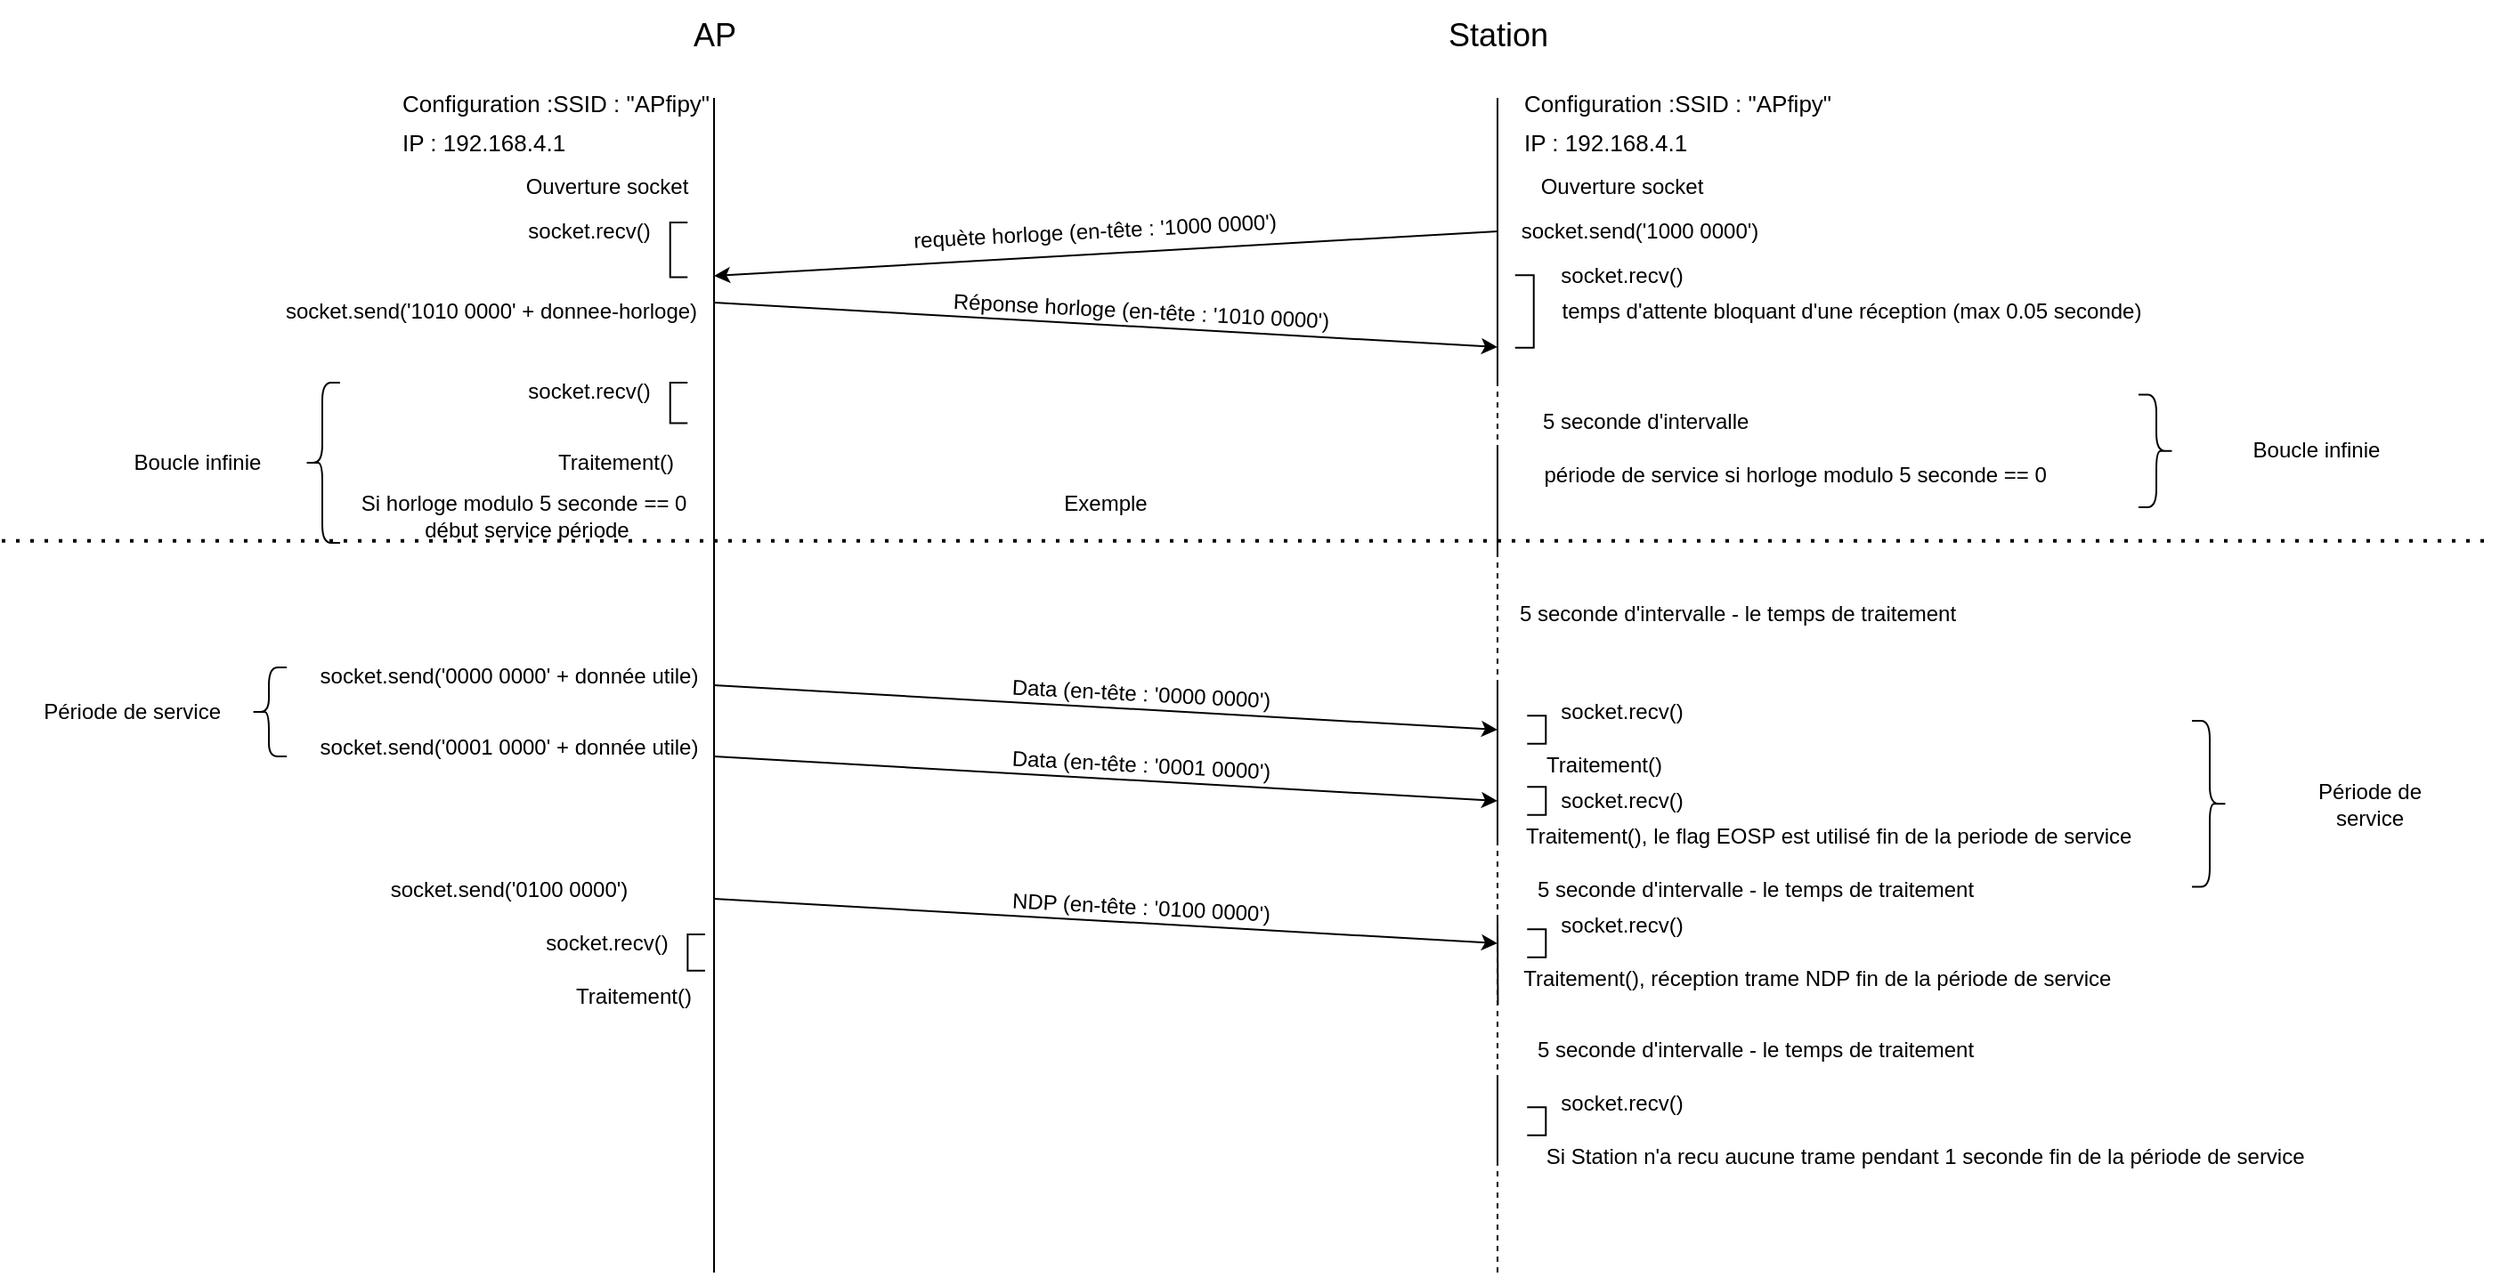 <mxfile version="21.3.5" type="device">
  <diagram name="Page-1" id="SMfYlNHpg3Qnstrv-gT0">
    <mxGraphModel dx="1505" dy="612" grid="1" gridSize="10" guides="1" tooltips="1" connect="1" arrows="1" fold="1" page="0" pageScale="1" pageWidth="827" pageHeight="1169" math="0" shadow="0">
      <root>
        <mxCell id="0" />
        <mxCell id="1" parent="0" />
        <mxCell id="NWbZZgmx0wOtJZBRiWbx-14" value="" style="shape=partialRectangle;whiteSpace=wrap;html=1;bottom=1;right=1;left=1;top=0;fillColor=none;routingCenterX=-0.5;rotation=90;" parent="1" vertex="1">
          <mxGeometry x="164.64" y="160.74" width="30.71" height="9.26" as="geometry" />
        </mxCell>
        <mxCell id="NWbZZgmx0wOtJZBRiWbx-1" value="" style="endArrow=none;html=1;rounded=0;" parent="1" edge="1">
          <mxGeometry width="50" height="50" relative="1" as="geometry">
            <mxPoint x="200" y="740" as="sourcePoint" />
            <mxPoint x="200" y="80" as="targetPoint" />
          </mxGeometry>
        </mxCell>
        <mxCell id="NWbZZgmx0wOtJZBRiWbx-2" value="&lt;font style=&quot;font-size: 18px;&quot;&gt;AP&lt;/font&gt;" style="text;html=1;align=center;verticalAlign=middle;resizable=0;points=[];autosize=1;strokeColor=none;fillColor=none;" parent="1" vertex="1">
          <mxGeometry x="175" y="25" width="50" height="40" as="geometry" />
        </mxCell>
        <mxCell id="NWbZZgmx0wOtJZBRiWbx-4" value="&lt;font style=&quot;font-size: 18px;&quot;&gt;Station&lt;/font&gt;" style="text;html=1;align=center;verticalAlign=middle;resizable=0;points=[];autosize=1;strokeColor=none;fillColor=none;" parent="1" vertex="1">
          <mxGeometry x="600" y="25" width="80" height="40" as="geometry" />
        </mxCell>
        <mxCell id="NWbZZgmx0wOtJZBRiWbx-5" value="" style="endArrow=none;html=1;rounded=0;" parent="1" edge="1">
          <mxGeometry width="50" height="50" relative="1" as="geometry">
            <mxPoint x="640" y="240" as="sourcePoint" />
            <mxPoint x="640" y="80" as="targetPoint" />
          </mxGeometry>
        </mxCell>
        <mxCell id="NWbZZgmx0wOtJZBRiWbx-6" value="&lt;h1 style=&quot;font-size: 13px; line-height: 70%;&quot;&gt;&lt;span style=&quot;font-weight: normal;&quot;&gt;&lt;font style=&quot;font-size: 13px;&quot;&gt;Configuration :&lt;/font&gt;SSID : &quot;APfipy&quot;&lt;/span&gt;&lt;/h1&gt;&lt;p style=&quot;font-size: 13px; line-height: 70%;&quot;&gt;&lt;font style=&quot;font-size: 13px;&quot;&gt;IP : 192.168.4.1&lt;/font&gt;&lt;/p&gt;" style="text;html=1;strokeColor=none;fillColor=none;spacing=5;spacingTop=-20;whiteSpace=wrap;overflow=hidden;rounded=0;" parent="1" vertex="1">
          <mxGeometry x="20" y="80" width="190" height="40" as="geometry" />
        </mxCell>
        <mxCell id="NWbZZgmx0wOtJZBRiWbx-7" value="Ouverture socket" style="text;html=1;strokeColor=none;fillColor=none;align=center;verticalAlign=middle;whiteSpace=wrap;rounded=0;" parent="1" vertex="1">
          <mxGeometry x="80" y="120" width="120" height="20" as="geometry" />
        </mxCell>
        <mxCell id="NWbZZgmx0wOtJZBRiWbx-8" value="socket.recv()" style="text;html=1;strokeColor=none;fillColor=none;align=center;verticalAlign=middle;whiteSpace=wrap;rounded=0;" parent="1" vertex="1">
          <mxGeometry x="90" y="140" width="80" height="30" as="geometry" />
        </mxCell>
        <mxCell id="NWbZZgmx0wOtJZBRiWbx-9" value="" style="endArrow=classic;html=1;rounded=0;exitX=0;exitY=0.5;exitDx=0;exitDy=0;" parent="1" source="NWbZZgmx0wOtJZBRiWbx-11" edge="1">
          <mxGeometry width="50" height="50" relative="1" as="geometry">
            <mxPoint x="640" y="150" as="sourcePoint" />
            <mxPoint x="200" y="180" as="targetPoint" />
          </mxGeometry>
        </mxCell>
        <mxCell id="NWbZZgmx0wOtJZBRiWbx-10" value="&lt;h1 style=&quot;font-size: 13px; line-height: 70%;&quot;&gt;&lt;span style=&quot;font-weight: normal;&quot;&gt;&lt;font style=&quot;font-size: 13px;&quot;&gt;Configuration :&lt;/font&gt;SSID : &quot;APfipy&quot;&lt;/span&gt;&lt;/h1&gt;&lt;p style=&quot;font-size: 13px; line-height: 70%;&quot;&gt;&lt;font style=&quot;font-size: 13px;&quot;&gt;IP : 192.168.4.1&lt;/font&gt;&lt;/p&gt;" style="text;html=1;strokeColor=none;fillColor=none;spacing=5;spacingTop=-20;whiteSpace=wrap;overflow=hidden;rounded=0;" parent="1" vertex="1">
          <mxGeometry x="650" y="80" width="190" height="40" as="geometry" />
        </mxCell>
        <mxCell id="NWbZZgmx0wOtJZBRiWbx-11" value="socket.send(&#39;1000 0000&#39;)" style="text;html=1;strokeColor=none;fillColor=none;align=center;verticalAlign=middle;whiteSpace=wrap;rounded=0;" parent="1" vertex="1">
          <mxGeometry x="640" y="140" width="160" height="30" as="geometry" />
        </mxCell>
        <mxCell id="NWbZZgmx0wOtJZBRiWbx-12" value="Ouverture socket" style="text;html=1;strokeColor=none;fillColor=none;align=center;verticalAlign=middle;whiteSpace=wrap;rounded=0;" parent="1" vertex="1">
          <mxGeometry x="650" y="120" width="120" height="20" as="geometry" />
        </mxCell>
        <mxCell id="NWbZZgmx0wOtJZBRiWbx-16" value="requète horloge (en-tête : &#39;1000 0000&#39;)" style="text;html=1;strokeColor=none;fillColor=none;align=center;verticalAlign=middle;whiteSpace=wrap;rounded=0;rotation=357;" parent="1" vertex="1">
          <mxGeometry x="294" y="140" width="240" height="30" as="geometry" />
        </mxCell>
        <mxCell id="NWbZZgmx0wOtJZBRiWbx-17" value="socket.recv()" style="text;html=1;strokeColor=none;fillColor=none;align=center;verticalAlign=middle;whiteSpace=wrap;rounded=0;" parent="1" vertex="1">
          <mxGeometry x="670" y="165" width="80" height="30" as="geometry" />
        </mxCell>
        <mxCell id="NWbZZgmx0wOtJZBRiWbx-18" value="" style="shape=partialRectangle;whiteSpace=wrap;html=1;bottom=1;right=1;left=1;top=0;fillColor=none;routingCenterX=-0.5;rotation=-90;" parent="1" vertex="1">
          <mxGeometry x="635" y="195" width="40.71" height="10" as="geometry" />
        </mxCell>
        <mxCell id="NWbZZgmx0wOtJZBRiWbx-20" value="" style="endArrow=classic;html=1;rounded=0;" parent="1" edge="1">
          <mxGeometry width="50" height="50" relative="1" as="geometry">
            <mxPoint x="200" y="195" as="sourcePoint" />
            <mxPoint x="640" y="220" as="targetPoint" />
          </mxGeometry>
        </mxCell>
        <mxCell id="NWbZZgmx0wOtJZBRiWbx-21" value="socket.send(&#39;1010 0000&#39; + donnee-horloge)" style="text;html=1;strokeColor=none;fillColor=none;align=center;verticalAlign=middle;whiteSpace=wrap;rounded=0;" parent="1" vertex="1">
          <mxGeometry x="-50" y="185" width="250" height="30" as="geometry" />
        </mxCell>
        <mxCell id="NWbZZgmx0wOtJZBRiWbx-22" value="Réponse horloge (en-tête : &#39;1010 0000&#39;)" style="text;html=1;strokeColor=none;fillColor=none;align=center;verticalAlign=middle;whiteSpace=wrap;rounded=0;rotation=3;" parent="1" vertex="1">
          <mxGeometry x="320" y="185" width="240" height="30" as="geometry" />
        </mxCell>
        <mxCell id="NWbZZgmx0wOtJZBRiWbx-24" value="temps d&#39;attente bloquant d&#39;une réception (max 0.05 seconde)" style="text;html=1;strokeColor=none;fillColor=none;align=center;verticalAlign=middle;whiteSpace=wrap;rounded=0;" parent="1" vertex="1">
          <mxGeometry x="664" y="185" width="350" height="30" as="geometry" />
        </mxCell>
        <mxCell id="nLO0gCaYjz6h9ZfIbC8Q-3" value="" style="endArrow=none;dashed=1;html=1;rounded=0;" edge="1" parent="1">
          <mxGeometry width="50" height="50" relative="1" as="geometry">
            <mxPoint x="640" y="740" as="sourcePoint" />
            <mxPoint x="640" y="240" as="targetPoint" />
          </mxGeometry>
        </mxCell>
        <mxCell id="nLO0gCaYjz6h9ZfIbC8Q-8" value="" style="shape=partialRectangle;whiteSpace=wrap;html=1;bottom=1;right=1;left=1;top=0;fillColor=none;routingCenterX=-0.5;rotation=90;" vertex="1" parent="1">
          <mxGeometry x="168.66" y="246.73" width="22.68" height="9.26" as="geometry" />
        </mxCell>
        <mxCell id="nLO0gCaYjz6h9ZfIbC8Q-9" value="socket.recv()" style="text;html=1;strokeColor=none;fillColor=none;align=center;verticalAlign=middle;whiteSpace=wrap;rounded=0;" vertex="1" parent="1">
          <mxGeometry x="90" y="230" width="80" height="30" as="geometry" />
        </mxCell>
        <mxCell id="nLO0gCaYjz6h9ZfIbC8Q-13" value="Traitement()" style="text;html=1;strokeColor=none;fillColor=none;align=center;verticalAlign=middle;whiteSpace=wrap;rounded=0;" vertex="1" parent="1">
          <mxGeometry x="115" y="270" width="60" height="30" as="geometry" />
        </mxCell>
        <mxCell id="nLO0gCaYjz6h9ZfIbC8Q-14" value="Si horloge modulo 5 seconde == 0&amp;nbsp;&lt;br&gt;début service période" style="text;html=1;strokeColor=none;fillColor=none;align=center;verticalAlign=middle;whiteSpace=wrap;rounded=0;" vertex="1" parent="1">
          <mxGeometry x="-20" y="300" width="230" height="30" as="geometry" />
        </mxCell>
        <mxCell id="nLO0gCaYjz6h9ZfIbC8Q-15" value="" style="shape=curlyBracket;whiteSpace=wrap;html=1;rounded=1;labelPosition=left;verticalLabelPosition=middle;align=right;verticalAlign=middle;" vertex="1" parent="1">
          <mxGeometry x="-30" y="240" width="20" height="90" as="geometry" />
        </mxCell>
        <mxCell id="nLO0gCaYjz6h9ZfIbC8Q-16" value="Boucle infinie" style="text;html=1;strokeColor=none;fillColor=none;align=center;verticalAlign=middle;whiteSpace=wrap;rounded=0;" vertex="1" parent="1">
          <mxGeometry x="-140" y="270" width="100" height="30" as="geometry" />
        </mxCell>
        <mxCell id="nLO0gCaYjz6h9ZfIbC8Q-18" value="5 seconde d&#39;intervalle&amp;nbsp;" style="text;html=1;strokeColor=none;fillColor=none;align=center;verticalAlign=middle;whiteSpace=wrap;rounded=0;" vertex="1" parent="1">
          <mxGeometry x="640" y="246.73" width="170" height="30" as="geometry" />
        </mxCell>
        <mxCell id="wnVpnBD2hjMtxrJWYH7X-1" value="" style="shape=partialRectangle;whiteSpace=wrap;html=1;bottom=1;right=1;left=1;top=0;fillColor=none;routingCenterX=-0.5;rotation=90;" vertex="1" parent="1">
          <mxGeometry x="179.64" y="555.57" width="20.36" height="9.26" as="geometry" />
        </mxCell>
        <mxCell id="wnVpnBD2hjMtxrJWYH7X-2" value="socket.recv()" style="text;html=1;strokeColor=none;fillColor=none;align=center;verticalAlign=middle;whiteSpace=wrap;rounded=0;" vertex="1" parent="1">
          <mxGeometry x="99.82" y="540" width="80" height="30" as="geometry" />
        </mxCell>
        <mxCell id="wnVpnBD2hjMtxrJWYH7X-3" value="Traitement()" style="text;html=1;strokeColor=none;fillColor=none;align=center;verticalAlign=middle;whiteSpace=wrap;rounded=0;" vertex="1" parent="1">
          <mxGeometry x="125" y="570" width="60" height="30" as="geometry" />
        </mxCell>
        <mxCell id="wnVpnBD2hjMtxrJWYH7X-4" value="" style="endArrow=classic;html=1;rounded=0;" edge="1" parent="1">
          <mxGeometry width="50" height="50" relative="1" as="geometry">
            <mxPoint x="200" y="410" as="sourcePoint" />
            <mxPoint x="640" y="435" as="targetPoint" />
          </mxGeometry>
        </mxCell>
        <mxCell id="wnVpnBD2hjMtxrJWYH7X-6" value="Data (en-tête : &#39;0000 0000&#39;)" style="text;html=1;strokeColor=none;fillColor=none;align=center;verticalAlign=middle;whiteSpace=wrap;rounded=0;rotation=3;" vertex="1" parent="1">
          <mxGeometry x="320" y="400" width="240" height="30" as="geometry" />
        </mxCell>
        <mxCell id="wnVpnBD2hjMtxrJWYH7X-7" value="socket.send(&#39;0000 0000&#39; + donnée utile)" style="text;html=1;strokeColor=none;fillColor=none;align=center;verticalAlign=middle;whiteSpace=wrap;rounded=0;" vertex="1" parent="1">
          <mxGeometry x="-30" y="390" width="230" height="30" as="geometry" />
        </mxCell>
        <mxCell id="wnVpnBD2hjMtxrJWYH7X-8" value="" style="endArrow=classic;html=1;rounded=0;" edge="1" parent="1">
          <mxGeometry width="50" height="50" relative="1" as="geometry">
            <mxPoint x="200" y="450" as="sourcePoint" />
            <mxPoint x="640" y="475" as="targetPoint" />
          </mxGeometry>
        </mxCell>
        <mxCell id="wnVpnBD2hjMtxrJWYH7X-9" value="Data (en-tête : &#39;0001&amp;nbsp;0000&#39;)" style="text;html=1;strokeColor=none;fillColor=none;align=center;verticalAlign=middle;whiteSpace=wrap;rounded=0;rotation=3;" vertex="1" parent="1">
          <mxGeometry x="320" y="440" width="240" height="30" as="geometry" />
        </mxCell>
        <mxCell id="wnVpnBD2hjMtxrJWYH7X-10" value="socket.send(&#39;0001 0000&#39; + donnée utile)" style="text;html=1;strokeColor=none;fillColor=none;align=center;verticalAlign=middle;whiteSpace=wrap;rounded=0;" vertex="1" parent="1">
          <mxGeometry x="-30" y="430" width="230" height="30" as="geometry" />
        </mxCell>
        <mxCell id="nLO0gCaYjz6h9ZfIbC8Q-19" value="" style="shape=curlyBracket;whiteSpace=wrap;html=1;rounded=1;labelPosition=left;verticalLabelPosition=middle;align=right;verticalAlign=middle;" vertex="1" parent="1">
          <mxGeometry x="-60" y="400" width="20" height="50" as="geometry" />
        </mxCell>
        <mxCell id="nLO0gCaYjz6h9ZfIbC8Q-20" value="Période de service&amp;nbsp;" style="text;html=1;strokeColor=none;fillColor=none;align=center;verticalAlign=middle;whiteSpace=wrap;rounded=0;" vertex="1" parent="1">
          <mxGeometry x="-180" y="410" width="110" height="30" as="geometry" />
        </mxCell>
        <mxCell id="nLO0gCaYjz6h9ZfIbC8Q-21" value="" style="endArrow=none;html=1;rounded=0;" edge="1" parent="1">
          <mxGeometry width="50" height="50" relative="1" as="geometry">
            <mxPoint x="640" y="410" as="sourcePoint" />
            <mxPoint x="640" y="500" as="targetPoint" />
          </mxGeometry>
        </mxCell>
        <mxCell id="nLO0gCaYjz6h9ZfIbC8Q-22" value="période de service si horloge modulo 5 seconde == 0&amp;nbsp;" style="text;html=1;strokeColor=none;fillColor=none;align=center;verticalAlign=middle;whiteSpace=wrap;rounded=0;" vertex="1" parent="1">
          <mxGeometry x="664" y="276.73" width="290" height="30" as="geometry" />
        </mxCell>
        <mxCell id="nLO0gCaYjz6h9ZfIbC8Q-23" value="" style="endArrow=none;dashed=1;html=1;dashPattern=1 3;strokeWidth=2;rounded=0;" edge="1" parent="1">
          <mxGeometry width="50" height="50" relative="1" as="geometry">
            <mxPoint x="-200" y="328.82" as="sourcePoint" />
            <mxPoint x="1200" y="328.82" as="targetPoint" />
          </mxGeometry>
        </mxCell>
        <mxCell id="nLO0gCaYjz6h9ZfIbC8Q-24" value="" style="shape=curlyBracket;whiteSpace=wrap;html=1;rounded=1;flipH=1;labelPosition=right;verticalLabelPosition=middle;align=left;verticalAlign=middle;" vertex="1" parent="1">
          <mxGeometry x="1000" y="246.73" width="20" height="63.27" as="geometry" />
        </mxCell>
        <mxCell id="nLO0gCaYjz6h9ZfIbC8Q-25" value="Boucle infinie" style="text;html=1;strokeColor=none;fillColor=none;align=center;verticalAlign=middle;whiteSpace=wrap;rounded=0;" vertex="1" parent="1">
          <mxGeometry x="1050" y="263.37" width="100" height="30" as="geometry" />
        </mxCell>
        <mxCell id="nLO0gCaYjz6h9ZfIbC8Q-26" value="" style="endArrow=none;html=1;rounded=0;" edge="1" parent="1">
          <mxGeometry width="50" height="50" relative="1" as="geometry">
            <mxPoint x="640" y="336.73" as="sourcePoint" />
            <mxPoint x="640" y="276.73" as="targetPoint" />
          </mxGeometry>
        </mxCell>
        <mxCell id="nLO0gCaYjz6h9ZfIbC8Q-27" value="Exemple&lt;br&gt;" style="text;html=1;strokeColor=none;fillColor=none;align=center;verticalAlign=middle;whiteSpace=wrap;rounded=0;" vertex="1" parent="1">
          <mxGeometry x="390" y="293.37" width="60" height="30" as="geometry" />
        </mxCell>
        <mxCell id="nLO0gCaYjz6h9ZfIbC8Q-28" value="5 seconde d&#39;intervalle - le temps de traitement" style="text;html=1;strokeColor=none;fillColor=none;align=center;verticalAlign=middle;whiteSpace=wrap;rounded=0;" vertex="1" parent="1">
          <mxGeometry x="640" y="354.83" width="270" height="30" as="geometry" />
        </mxCell>
        <mxCell id="nLO0gCaYjz6h9ZfIbC8Q-29" value="socket.recv()" style="text;html=1;strokeColor=none;fillColor=none;align=center;verticalAlign=middle;whiteSpace=wrap;rounded=0;" vertex="1" parent="1">
          <mxGeometry x="670" y="410" width="80" height="30" as="geometry" />
        </mxCell>
        <mxCell id="nLO0gCaYjz6h9ZfIbC8Q-30" value="" style="shape=partialRectangle;whiteSpace=wrap;html=1;bottom=1;right=1;left=1;top=0;fillColor=none;routingCenterX=-0.5;rotation=-90;" vertex="1" parent="1">
          <mxGeometry x="654.29" y="430" width="15.71" height="10" as="geometry" />
        </mxCell>
        <mxCell id="nLO0gCaYjz6h9ZfIbC8Q-31" value="Traitement()" style="text;html=1;strokeColor=none;fillColor=none;align=center;verticalAlign=middle;whiteSpace=wrap;rounded=0;" vertex="1" parent="1">
          <mxGeometry x="670" y="440" width="60" height="30" as="geometry" />
        </mxCell>
        <mxCell id="nLO0gCaYjz6h9ZfIbC8Q-32" value="socket.recv()" style="text;html=1;strokeColor=none;fillColor=none;align=center;verticalAlign=middle;whiteSpace=wrap;rounded=0;" vertex="1" parent="1">
          <mxGeometry x="670" y="460" width="80" height="30" as="geometry" />
        </mxCell>
        <mxCell id="nLO0gCaYjz6h9ZfIbC8Q-33" value="" style="shape=partialRectangle;whiteSpace=wrap;html=1;bottom=1;right=1;left=1;top=0;fillColor=none;routingCenterX=-0.5;rotation=-90;" vertex="1" parent="1">
          <mxGeometry x="654.29" y="470" width="15.71" height="10" as="geometry" />
        </mxCell>
        <mxCell id="nLO0gCaYjz6h9ZfIbC8Q-34" value="Traitement(), le flag EOSP est utilisé fin de la periode de service" style="text;html=1;strokeColor=none;fillColor=none;align=left;verticalAlign=middle;whiteSpace=wrap;rounded=0;" vertex="1" parent="1">
          <mxGeometry x="654.29" y="480" width="430" height="30" as="geometry" />
        </mxCell>
        <mxCell id="nLO0gCaYjz6h9ZfIbC8Q-35" value="" style="shape=curlyBracket;whiteSpace=wrap;html=1;rounded=1;flipH=1;labelPosition=right;verticalLabelPosition=middle;align=left;verticalAlign=middle;" vertex="1" parent="1">
          <mxGeometry x="1030" y="430" width="20" height="93.27" as="geometry" />
        </mxCell>
        <mxCell id="nLO0gCaYjz6h9ZfIbC8Q-36" value="Période de service" style="text;html=1;strokeColor=none;fillColor=none;align=center;verticalAlign=middle;whiteSpace=wrap;rounded=0;" vertex="1" parent="1">
          <mxGeometry x="1080" y="461.64" width="100" height="30" as="geometry" />
        </mxCell>
        <mxCell id="nLO0gCaYjz6h9ZfIbC8Q-37" value="" style="endArrow=classic;html=1;rounded=0;" edge="1" parent="1">
          <mxGeometry width="50" height="50" relative="1" as="geometry">
            <mxPoint x="200" y="530" as="sourcePoint" />
            <mxPoint x="640" y="555" as="targetPoint" />
          </mxGeometry>
        </mxCell>
        <mxCell id="nLO0gCaYjz6h9ZfIbC8Q-38" value="NDP (en-tête : &#39;0100 0000&#39;)" style="text;html=1;strokeColor=none;fillColor=none;align=center;verticalAlign=middle;whiteSpace=wrap;rounded=0;rotation=3;" vertex="1" parent="1">
          <mxGeometry x="320" y="520" width="240" height="30" as="geometry" />
        </mxCell>
        <mxCell id="nLO0gCaYjz6h9ZfIbC8Q-39" value="socket.send(&#39;0100 0000&#39;)" style="text;html=1;strokeColor=none;fillColor=none;align=center;verticalAlign=middle;whiteSpace=wrap;rounded=0;" vertex="1" parent="1">
          <mxGeometry x="-30" y="510" width="230" height="30" as="geometry" />
        </mxCell>
        <mxCell id="nLO0gCaYjz6h9ZfIbC8Q-45" value="" style="endArrow=none;html=1;rounded=0;entryX=0.071;entryY=0.985;entryDx=0;entryDy=0;entryPerimeter=0;" edge="1" parent="1" target="nLO0gCaYjz6h9ZfIbC8Q-52">
          <mxGeometry width="50" height="50" relative="1" as="geometry">
            <mxPoint x="640" y="540" as="sourcePoint" />
            <mxPoint x="640" y="630" as="targetPoint" />
          </mxGeometry>
        </mxCell>
        <mxCell id="nLO0gCaYjz6h9ZfIbC8Q-46" value="socket.recv()" style="text;html=1;strokeColor=none;fillColor=none;align=center;verticalAlign=middle;whiteSpace=wrap;rounded=0;" vertex="1" parent="1">
          <mxGeometry x="670" y="530" width="80" height="30" as="geometry" />
        </mxCell>
        <mxCell id="nLO0gCaYjz6h9ZfIbC8Q-47" value="" style="shape=partialRectangle;whiteSpace=wrap;html=1;bottom=1;right=1;left=1;top=0;fillColor=none;routingCenterX=-0.5;rotation=-90;" vertex="1" parent="1">
          <mxGeometry x="654.29" y="550" width="15.71" height="10" as="geometry" />
        </mxCell>
        <mxCell id="nLO0gCaYjz6h9ZfIbC8Q-51" value="5 seconde d&#39;intervalle - le temps de traitement" style="text;html=1;strokeColor=none;fillColor=none;align=center;verticalAlign=middle;whiteSpace=wrap;rounded=0;" vertex="1" parent="1">
          <mxGeometry x="650" y="510" width="270" height="30" as="geometry" />
        </mxCell>
        <mxCell id="nLO0gCaYjz6h9ZfIbC8Q-52" value="Traitement(), réception trame NDP fin de la période de service&amp;nbsp;&amp;nbsp;" style="text;html=1;strokeColor=none;fillColor=none;align=center;verticalAlign=middle;whiteSpace=wrap;rounded=0;" vertex="1" parent="1">
          <mxGeometry x="610" y="560" width="425.71" height="30" as="geometry" />
        </mxCell>
        <mxCell id="nLO0gCaYjz6h9ZfIbC8Q-53" value="" style="endArrow=none;html=1;rounded=0;entryX=0.071;entryY=0.985;entryDx=0;entryDy=0;entryPerimeter=0;" edge="1" parent="1">
          <mxGeometry width="50" height="50" relative="1" as="geometry">
            <mxPoint x="640" y="630" as="sourcePoint" />
            <mxPoint x="640" y="680" as="targetPoint" />
          </mxGeometry>
        </mxCell>
        <mxCell id="nLO0gCaYjz6h9ZfIbC8Q-54" value="5 seconde d&#39;intervalle - le temps de traitement" style="text;html=1;strokeColor=none;fillColor=none;align=center;verticalAlign=middle;whiteSpace=wrap;rounded=0;" vertex="1" parent="1">
          <mxGeometry x="650" y="600" width="270" height="30" as="geometry" />
        </mxCell>
        <mxCell id="nLO0gCaYjz6h9ZfIbC8Q-55" value="socket.recv()" style="text;html=1;strokeColor=none;fillColor=none;align=center;verticalAlign=middle;whiteSpace=wrap;rounded=0;" vertex="1" parent="1">
          <mxGeometry x="670" y="630" width="80" height="30" as="geometry" />
        </mxCell>
        <mxCell id="nLO0gCaYjz6h9ZfIbC8Q-56" value="" style="shape=partialRectangle;whiteSpace=wrap;html=1;bottom=1;right=1;left=1;top=0;fillColor=none;routingCenterX=-0.5;rotation=-90;" vertex="1" parent="1">
          <mxGeometry x="654.29" y="650" width="15.71" height="10" as="geometry" />
        </mxCell>
        <mxCell id="nLO0gCaYjz6h9ZfIbC8Q-57" value="Si Station n&#39;a recu aucune trame pendant 1 seconde fin de la période de service&amp;nbsp;" style="text;html=1;strokeColor=none;fillColor=none;align=center;verticalAlign=middle;whiteSpace=wrap;rounded=0;" vertex="1" parent="1">
          <mxGeometry x="664" y="660" width="436" height="30" as="geometry" />
        </mxCell>
      </root>
    </mxGraphModel>
  </diagram>
</mxfile>
